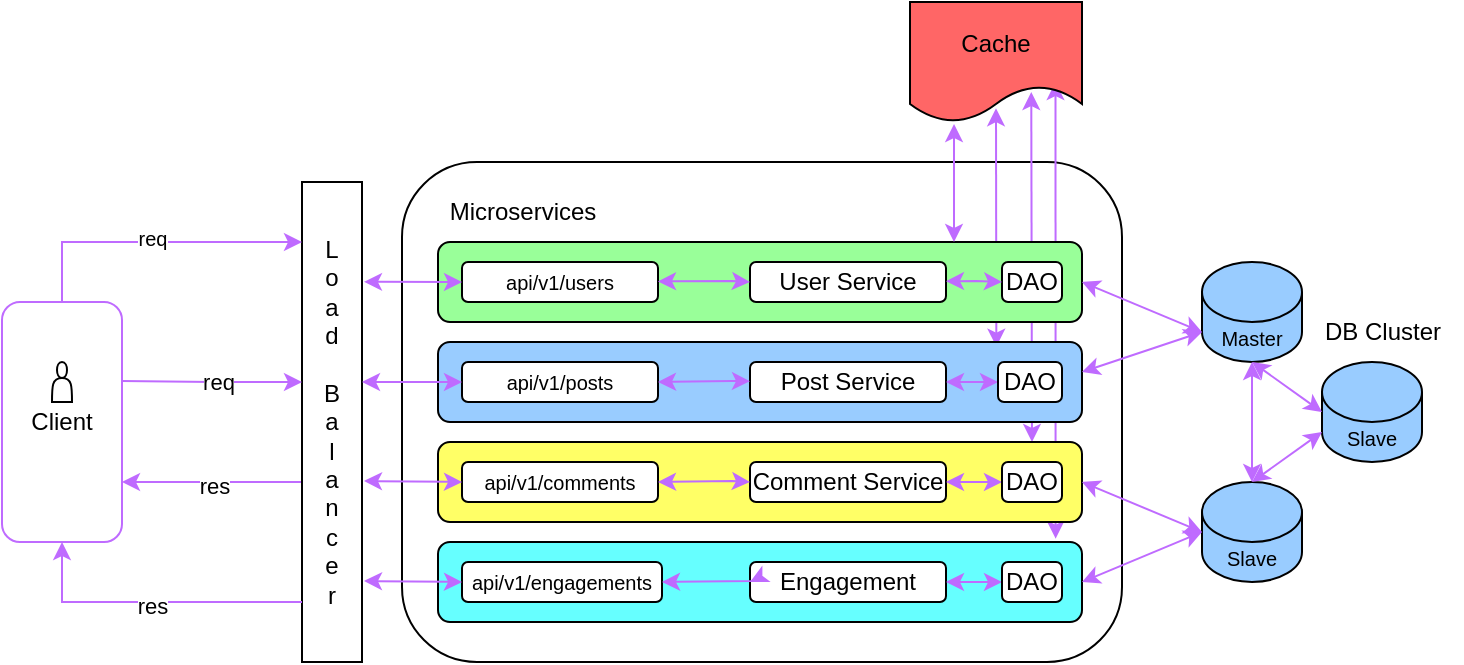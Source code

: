 <mxfile version="24.1.0" type="device">
  <diagram name="Page-1" id="Ryn0VMVPcz9prUAv2lBb">
    <mxGraphModel dx="1193" dy="800" grid="1" gridSize="10" guides="1" tooltips="1" connect="1" arrows="1" fold="1" page="1" pageScale="1" pageWidth="827" pageHeight="1169" math="0" shadow="0">
      <root>
        <mxCell id="0" />
        <mxCell id="1" parent="0" />
        <mxCell id="Z4tN3gWndh_H4GREzQPJ-113" value="" style="rounded=1;whiteSpace=wrap;html=1;" vertex="1" parent="1">
          <mxGeometry x="240" y="210" width="360" height="250" as="geometry" />
        </mxCell>
        <mxCell id="Z4tN3gWndh_H4GREzQPJ-111" value="" style="endArrow=classic;startArrow=classic;html=1;rounded=0;strokeColor=#BF6BFF;exitX=0.705;exitY=0.75;exitDx=0;exitDy=0;exitPerimeter=0;entryX=0.867;entryY=0.058;entryDx=0;entryDy=0;entryPerimeter=0;" edge="1" parent="1" source="Z4tN3gWndh_H4GREzQPJ-101">
          <mxGeometry width="50" height="50" relative="1" as="geometry">
            <mxPoint x="554.33" y="178" as="sourcePoint" />
            <mxPoint x="555" y="350" as="targetPoint" />
          </mxGeometry>
        </mxCell>
        <mxCell id="Z4tN3gWndh_H4GREzQPJ-112" value="" style="endArrow=classic;startArrow=classic;html=1;rounded=0;strokeColor=#BF6BFF;exitX=0.846;exitY=0.667;exitDx=0;exitDy=0;exitPerimeter=0;entryX=0.959;entryY=-0.042;entryDx=0;entryDy=0;entryPerimeter=0;" edge="1" parent="1" source="Z4tN3gWndh_H4GREzQPJ-101" target="Z4tN3gWndh_H4GREzQPJ-69">
          <mxGeometry width="50" height="50" relative="1" as="geometry">
            <mxPoint x="568.67" y="122.5" as="sourcePoint" />
            <mxPoint x="568.67" y="347.5" as="targetPoint" />
          </mxGeometry>
        </mxCell>
        <mxCell id="Z4tN3gWndh_H4GREzQPJ-110" value="" style="endArrow=classic;startArrow=classic;html=1;rounded=0;strokeColor=#BF6BFF;exitX=0.5;exitY=0.885;exitDx=0;exitDy=0;exitPerimeter=0;entryX=0.867;entryY=0.058;entryDx=0;entryDy=0;entryPerimeter=0;" edge="1" parent="1" source="Z4tN3gWndh_H4GREzQPJ-101" target="Z4tN3gWndh_H4GREzQPJ-64">
          <mxGeometry width="50" height="50" relative="1" as="geometry">
            <mxPoint x="536.33" y="130" as="sourcePoint" />
            <mxPoint x="536.33" y="239" as="targetPoint" />
          </mxGeometry>
        </mxCell>
        <mxCell id="Z4tN3gWndh_H4GREzQPJ-69" value="" style="rounded=1;whiteSpace=wrap;html=1;fillColor=#66FFFF;" vertex="1" parent="1">
          <mxGeometry x="258" y="400" width="322" height="40" as="geometry" />
        </mxCell>
        <mxCell id="Z4tN3gWndh_H4GREzQPJ-65" value="" style="rounded=1;whiteSpace=wrap;html=1;fillColor=#FFFF66;" vertex="1" parent="1">
          <mxGeometry x="258" y="350" width="322" height="40" as="geometry" />
        </mxCell>
        <mxCell id="Z4tN3gWndh_H4GREzQPJ-64" value="" style="rounded=1;whiteSpace=wrap;html=1;fillColor=#99CCFF;" vertex="1" parent="1">
          <mxGeometry x="258" y="300" width="322" height="40" as="geometry" />
        </mxCell>
        <mxCell id="Z4tN3gWndh_H4GREzQPJ-60" value="" style="rounded=1;whiteSpace=wrap;html=1;fillColor=#99FF99;" vertex="1" parent="1">
          <mxGeometry x="258" y="250" width="322" height="40" as="geometry" />
        </mxCell>
        <mxCell id="Z4tN3gWndh_H4GREzQPJ-18" style="edgeStyle=orthogonalEdgeStyle;rounded=0;orthogonalLoop=1;jettySize=auto;html=1;exitX=0.25;exitY=0;exitDx=0;exitDy=0;strokeColor=#BF6BFF;entryX=0.415;entryY=0.933;entryDx=0;entryDy=0;entryPerimeter=0;" edge="1" parent="1">
          <mxGeometry relative="1" as="geometry">
            <mxPoint x="192" y="370" as="sourcePoint" />
            <mxPoint x="100" y="370" as="targetPoint" />
          </mxGeometry>
        </mxCell>
        <mxCell id="Z4tN3gWndh_H4GREzQPJ-19" value="res" style="edgeLabel;html=1;align=center;verticalAlign=middle;resizable=0;points=[];strokeColor=#BF6BFF;" vertex="1" connectable="0" parent="Z4tN3gWndh_H4GREzQPJ-18">
          <mxGeometry y="2" relative="1" as="geometry">
            <mxPoint as="offset" />
          </mxGeometry>
        </mxCell>
        <mxCell id="Z4tN3gWndh_H4GREzQPJ-2" value="Client" style="rounded=1;whiteSpace=wrap;html=1;direction=south;strokeColor=#BF6BFF;" vertex="1" parent="1">
          <mxGeometry x="40" y="280" width="60" height="120" as="geometry" />
        </mxCell>
        <mxCell id="Z4tN3gWndh_H4GREzQPJ-4" value="" style="shape=actor;whiteSpace=wrap;html=1;" vertex="1" parent="1">
          <mxGeometry x="65" y="310" width="10" height="20" as="geometry" />
        </mxCell>
        <mxCell id="Z4tN3gWndh_H4GREzQPJ-6" value="L&lt;div&gt;o&lt;/div&gt;&lt;div&gt;a&lt;/div&gt;&lt;div&gt;d&lt;/div&gt;&lt;div&gt;&lt;br&gt;&lt;div&gt;B&lt;/div&gt;&lt;div&gt;a&lt;/div&gt;&lt;div&gt;l&lt;/div&gt;&lt;div&gt;a&lt;/div&gt;&lt;div&gt;n&lt;/div&gt;&lt;div&gt;c&lt;/div&gt;&lt;div&gt;e&lt;/div&gt;&lt;div&gt;r&lt;/div&gt;&lt;/div&gt;" style="whiteSpace=wrap;html=1;direction=south;" vertex="1" parent="1">
          <mxGeometry x="190" y="220" width="30" height="240" as="geometry" />
        </mxCell>
        <mxCell id="Z4tN3gWndh_H4GREzQPJ-13" style="edgeStyle=orthogonalEdgeStyle;rounded=0;orthogonalLoop=1;jettySize=auto;html=1;exitX=0;exitY=0.5;exitDx=0;exitDy=0;entryX=0.125;entryY=1;entryDx=0;entryDy=0;entryPerimeter=0;strokeColor=#BF6BFF;" edge="1" parent="1" source="Z4tN3gWndh_H4GREzQPJ-2" target="Z4tN3gWndh_H4GREzQPJ-6">
          <mxGeometry relative="1" as="geometry">
            <Array as="points">
              <mxPoint x="70" y="250" />
            </Array>
          </mxGeometry>
        </mxCell>
        <mxCell id="Z4tN3gWndh_H4GREzQPJ-15" value="&lt;font style=&quot;font-size: 10px;&quot;&gt;req&lt;/font&gt;" style="edgeLabel;html=1;align=center;verticalAlign=middle;resizable=0;points=[];" vertex="1" connectable="0" parent="Z4tN3gWndh_H4GREzQPJ-13">
          <mxGeometry y="2" relative="1" as="geometry">
            <mxPoint as="offset" />
          </mxGeometry>
        </mxCell>
        <mxCell id="Z4tN3gWndh_H4GREzQPJ-22" style="edgeStyle=orthogonalEdgeStyle;rounded=0;orthogonalLoop=1;jettySize=auto;html=1;exitX=1;exitY=0.5;exitDx=0;exitDy=0;strokeColor=#BF6BFF;entryX=1;entryY=0.5;entryDx=0;entryDy=0;" edge="1" parent="1" target="Z4tN3gWndh_H4GREzQPJ-2">
          <mxGeometry relative="1" as="geometry">
            <mxPoint x="190" y="430" as="sourcePoint" />
            <mxPoint x="98" y="430" as="targetPoint" />
            <Array as="points">
              <mxPoint x="70" y="430" />
            </Array>
          </mxGeometry>
        </mxCell>
        <mxCell id="Z4tN3gWndh_H4GREzQPJ-23" value="res" style="edgeLabel;html=1;align=center;verticalAlign=middle;resizable=0;points=[];strokeColor=#BF6BFF;" vertex="1" connectable="0" parent="Z4tN3gWndh_H4GREzQPJ-22">
          <mxGeometry y="2" relative="1" as="geometry">
            <mxPoint as="offset" />
          </mxGeometry>
        </mxCell>
        <mxCell id="Z4tN3gWndh_H4GREzQPJ-28" style="edgeStyle=orthogonalEdgeStyle;rounded=0;orthogonalLoop=1;jettySize=auto;html=1;exitX=0.25;exitY=0;exitDx=0;exitDy=0;strokeColor=#BF6BFF;" edge="1" parent="1">
          <mxGeometry relative="1" as="geometry">
            <mxPoint x="100" y="319.5" as="sourcePoint" />
            <mxPoint x="190" y="320" as="targetPoint" />
          </mxGeometry>
        </mxCell>
        <mxCell id="Z4tN3gWndh_H4GREzQPJ-29" value="req" style="edgeLabel;html=1;align=center;verticalAlign=middle;resizable=0;points=[];strokeColor=#BF6BFF;" vertex="1" connectable="0" parent="Z4tN3gWndh_H4GREzQPJ-28">
          <mxGeometry y="2" relative="1" as="geometry">
            <mxPoint as="offset" />
          </mxGeometry>
        </mxCell>
        <mxCell id="Z4tN3gWndh_H4GREzQPJ-31" value="&lt;font style=&quot;font-size: 10px;&quot;&gt;api/v1/comments&lt;/font&gt;" style="rounded=1;whiteSpace=wrap;html=1;" vertex="1" parent="1">
          <mxGeometry x="270" y="360" width="98" height="20" as="geometry" />
        </mxCell>
        <mxCell id="Z4tN3gWndh_H4GREzQPJ-34" value="&lt;font style=&quot;font-size: 10px;&quot;&gt;api/v1/users&lt;/font&gt;" style="rounded=1;whiteSpace=wrap;html=1;" vertex="1" parent="1">
          <mxGeometry x="270" y="260" width="98" height="20" as="geometry" />
        </mxCell>
        <mxCell id="Z4tN3gWndh_H4GREzQPJ-36" value="&lt;font style=&quot;font-size: 10px;&quot;&gt;api/v1/posts&lt;/font&gt;" style="rounded=1;whiteSpace=wrap;html=1;" vertex="1" parent="1">
          <mxGeometry x="270" y="310" width="98" height="20" as="geometry" />
        </mxCell>
        <mxCell id="Z4tN3gWndh_H4GREzQPJ-38" value="&lt;font style=&quot;font-size: 10px;&quot;&gt;api/v1/engagements&lt;/font&gt;" style="rounded=1;whiteSpace=wrap;html=1;" vertex="1" parent="1">
          <mxGeometry x="270" y="410" width="100" height="20" as="geometry" />
        </mxCell>
        <mxCell id="Z4tN3gWndh_H4GREzQPJ-42" value="" style="endArrow=classic;startArrow=classic;html=1;rounded=0;entryX=0;entryY=0.5;entryDx=0;entryDy=0;exitX=0.208;exitY=-0.033;exitDx=0;exitDy=0;exitPerimeter=0;strokeColor=#BF6BFF;" edge="1" parent="1" source="Z4tN3gWndh_H4GREzQPJ-6" target="Z4tN3gWndh_H4GREzQPJ-34">
          <mxGeometry width="50" height="50" relative="1" as="geometry">
            <mxPoint x="390" y="370" as="sourcePoint" />
            <mxPoint x="440" y="320" as="targetPoint" />
          </mxGeometry>
        </mxCell>
        <mxCell id="Z4tN3gWndh_H4GREzQPJ-43" value="" style="endArrow=classic;startArrow=classic;html=1;rounded=0;entryX=0;entryY=0.5;entryDx=0;entryDy=0;strokeColor=#BF6BFF;" edge="1" parent="1" target="Z4tN3gWndh_H4GREzQPJ-36">
          <mxGeometry width="50" height="50" relative="1" as="geometry">
            <mxPoint x="220" y="320" as="sourcePoint" />
            <mxPoint x="321" y="319.5" as="targetPoint" />
          </mxGeometry>
        </mxCell>
        <mxCell id="Z4tN3gWndh_H4GREzQPJ-44" value="" style="endArrow=classic;startArrow=classic;html=1;rounded=0;exitX=0.208;exitY=-0.033;exitDx=0;exitDy=0;exitPerimeter=0;strokeColor=#BF6BFF;" edge="1" parent="1">
          <mxGeometry width="50" height="50" relative="1" as="geometry">
            <mxPoint x="221" y="369.5" as="sourcePoint" />
            <mxPoint x="270" y="370" as="targetPoint" />
          </mxGeometry>
        </mxCell>
        <mxCell id="Z4tN3gWndh_H4GREzQPJ-45" value="" style="endArrow=classic;startArrow=classic;html=1;rounded=0;exitX=0.208;exitY=-0.033;exitDx=0;exitDy=0;exitPerimeter=0;strokeColor=#BF6BFF;entryX=0;entryY=0.5;entryDx=0;entryDy=0;" edge="1" parent="1" target="Z4tN3gWndh_H4GREzQPJ-38">
          <mxGeometry width="50" height="50" relative="1" as="geometry">
            <mxPoint x="221" y="419.5" as="sourcePoint" />
            <mxPoint x="320" y="420" as="targetPoint" />
          </mxGeometry>
        </mxCell>
        <mxCell id="Z4tN3gWndh_H4GREzQPJ-46" value="User Service" style="rounded=1;whiteSpace=wrap;html=1;" vertex="1" parent="1">
          <mxGeometry x="414" y="260" width="98" height="20" as="geometry" />
        </mxCell>
        <mxCell id="Z4tN3gWndh_H4GREzQPJ-47" value="Post Service" style="rounded=1;whiteSpace=wrap;html=1;" vertex="1" parent="1">
          <mxGeometry x="414" y="310" width="98" height="20" as="geometry" />
        </mxCell>
        <mxCell id="Z4tN3gWndh_H4GREzQPJ-48" value="Comment Service" style="rounded=1;whiteSpace=wrap;html=1;" vertex="1" parent="1">
          <mxGeometry x="414" y="360" width="98" height="20" as="geometry" />
        </mxCell>
        <mxCell id="Z4tN3gWndh_H4GREzQPJ-49" value="Engagement" style="rounded=1;whiteSpace=wrap;html=1;" vertex="1" parent="1">
          <mxGeometry x="414" y="410" width="98" height="20" as="geometry" />
        </mxCell>
        <mxCell id="Z4tN3gWndh_H4GREzQPJ-50" value="" style="endArrow=classic;startArrow=classic;html=1;rounded=0;strokeColor=#BF6BFF;entryX=0;entryY=0.5;entryDx=0;entryDy=0;" edge="1" parent="1" source="Z4tN3gWndh_H4GREzQPJ-34" target="Z4tN3gWndh_H4GREzQPJ-46">
          <mxGeometry width="50" height="50" relative="1" as="geometry">
            <mxPoint x="378" y="269.5" as="sourcePoint" />
            <mxPoint x="435" y="269.5" as="targetPoint" />
            <Array as="points">
              <mxPoint x="405" y="269.5" />
            </Array>
          </mxGeometry>
        </mxCell>
        <mxCell id="Z4tN3gWndh_H4GREzQPJ-56" value="" style="endArrow=classic;startArrow=classic;html=1;rounded=0;exitX=1;exitY=0.5;exitDx=0;exitDy=0;strokeColor=#BF6BFF;" edge="1" parent="1" source="Z4tN3gWndh_H4GREzQPJ-36" target="Z4tN3gWndh_H4GREzQPJ-47">
          <mxGeometry width="50" height="50" relative="1" as="geometry">
            <mxPoint x="378" y="319.5" as="sourcePoint" />
            <mxPoint x="430" y="320" as="targetPoint" />
            <Array as="points">
              <mxPoint x="405" y="319.5" />
            </Array>
          </mxGeometry>
        </mxCell>
        <mxCell id="Z4tN3gWndh_H4GREzQPJ-58" value="" style="endArrow=classic;startArrow=classic;html=1;rounded=0;exitX=1;exitY=0.5;exitDx=0;exitDy=0;strokeColor=#BF6BFF;entryX=0;entryY=0.5;entryDx=0;entryDy=0;" edge="1" parent="1" source="Z4tN3gWndh_H4GREzQPJ-31" target="Z4tN3gWndh_H4GREzQPJ-48">
          <mxGeometry width="50" height="50" relative="1" as="geometry">
            <mxPoint x="378" y="369.5" as="sourcePoint" />
            <mxPoint x="430" y="370" as="targetPoint" />
            <Array as="points">
              <mxPoint x="405" y="369.5" />
            </Array>
          </mxGeometry>
        </mxCell>
        <mxCell id="Z4tN3gWndh_H4GREzQPJ-59" value="" style="endArrow=classic;startArrow=classic;html=1;rounded=0;exitX=1;exitY=0.5;exitDx=0;exitDy=0;strokeColor=#BF6BFF;entryX=0;entryY=0.5;entryDx=0;entryDy=0;" edge="1" parent="1" source="Z4tN3gWndh_H4GREzQPJ-38" target="Z4tN3gWndh_H4GREzQPJ-49">
          <mxGeometry width="50" height="50" relative="1" as="geometry">
            <mxPoint x="388" y="419.5" as="sourcePoint" />
            <mxPoint x="440" y="420" as="targetPoint" />
            <Array as="points">
              <mxPoint x="415" y="419.5" />
            </Array>
          </mxGeometry>
        </mxCell>
        <mxCell id="Z4tN3gWndh_H4GREzQPJ-63" value="DAO" style="rounded=1;whiteSpace=wrap;html=1;" vertex="1" parent="1">
          <mxGeometry x="540" y="260" width="30" height="20" as="geometry" />
        </mxCell>
        <mxCell id="Z4tN3gWndh_H4GREzQPJ-77" value="" style="endArrow=classic;startArrow=classic;html=1;rounded=0;strokeColor=#BF6BFF;entryX=0;entryY=0.5;entryDx=0;entryDy=0;" edge="1" parent="1" source="Z4tN3gWndh_H4GREzQPJ-46" target="Z4tN3gWndh_H4GREzQPJ-63">
          <mxGeometry width="50" height="50" relative="1" as="geometry">
            <mxPoint x="490" y="270" as="sourcePoint" />
            <mxPoint x="536" y="270" as="targetPoint" />
            <Array as="points">
              <mxPoint x="527" y="269.5" />
            </Array>
          </mxGeometry>
        </mxCell>
        <mxCell id="Z4tN3gWndh_H4GREzQPJ-83" value="" style="endArrow=classic;startArrow=classic;html=1;rounded=0;strokeColor=#BF6BFF;entryX=0;entryY=0.5;entryDx=0;entryDy=0;" edge="1" parent="1" source="Z4tN3gWndh_H4GREzQPJ-47" target="Z4tN3gWndh_H4GREzQPJ-67">
          <mxGeometry width="50" height="50" relative="1" as="geometry">
            <mxPoint x="512" y="320" as="sourcePoint" />
            <mxPoint x="660" y="320" as="targetPoint" />
            <Array as="points" />
          </mxGeometry>
        </mxCell>
        <mxCell id="Z4tN3gWndh_H4GREzQPJ-67" value="DAO" style="rounded=1;whiteSpace=wrap;html=1;" vertex="1" parent="1">
          <mxGeometry x="538" y="310" width="32" height="20" as="geometry" />
        </mxCell>
        <mxCell id="Z4tN3gWndh_H4GREzQPJ-84" value="" style="endArrow=classic;startArrow=classic;html=1;rounded=0;strokeColor=#BF6BFF;entryX=0;entryY=0.5;entryDx=0;entryDy=0;exitX=1;exitY=0.5;exitDx=0;exitDy=0;" edge="1" parent="1" source="Z4tN3gWndh_H4GREzQPJ-48" target="Z4tN3gWndh_H4GREzQPJ-68">
          <mxGeometry width="50" height="50" relative="1" as="geometry">
            <mxPoint x="512" y="370" as="sourcePoint" />
            <mxPoint x="640" y="370" as="targetPoint" />
            <Array as="points" />
          </mxGeometry>
        </mxCell>
        <mxCell id="Z4tN3gWndh_H4GREzQPJ-68" value="DAO" style="rounded=1;whiteSpace=wrap;html=1;" vertex="1" parent="1">
          <mxGeometry x="540" y="360" width="30" height="20" as="geometry" />
        </mxCell>
        <mxCell id="Z4tN3gWndh_H4GREzQPJ-86" value="" style="endArrow=classic;startArrow=classic;html=1;rounded=0;strokeColor=#BF6BFF;entryX=0;entryY=0.5;entryDx=0;entryDy=0;exitX=1;exitY=0.5;exitDx=0;exitDy=0;" edge="1" parent="1" source="Z4tN3gWndh_H4GREzQPJ-49" target="Z4tN3gWndh_H4GREzQPJ-70">
          <mxGeometry width="50" height="50" relative="1" as="geometry">
            <mxPoint x="518" y="420" as="sourcePoint" />
            <mxPoint x="630" y="419.5" as="targetPoint" />
            <Array as="points" />
          </mxGeometry>
        </mxCell>
        <mxCell id="Z4tN3gWndh_H4GREzQPJ-70" value="DAO" style="rounded=1;whiteSpace=wrap;html=1;" vertex="1" parent="1">
          <mxGeometry x="540" y="410" width="30" height="20" as="geometry" />
        </mxCell>
        <mxCell id="Z4tN3gWndh_H4GREzQPJ-87" value="&lt;font style=&quot;font-size: 10px;&quot;&gt;Master&lt;/font&gt;" style="shape=cylinder3;whiteSpace=wrap;html=1;boundedLbl=1;backgroundOutline=1;size=15;fillColor=#99CCFF;" vertex="1" parent="1">
          <mxGeometry x="640" y="260" width="50" height="50" as="geometry" />
        </mxCell>
        <mxCell id="Z4tN3gWndh_H4GREzQPJ-88" value="&lt;span style=&quot;font-size: 10px;&quot;&gt;Slave&lt;/span&gt;" style="shape=cylinder3;whiteSpace=wrap;html=1;boundedLbl=1;backgroundOutline=1;size=15;fillColor=#99CCFF;" vertex="1" parent="1">
          <mxGeometry x="700" y="310" width="50" height="50" as="geometry" />
        </mxCell>
        <mxCell id="Z4tN3gWndh_H4GREzQPJ-89" value="&lt;font style=&quot;font-size: 10px;&quot;&gt;Slave&lt;/font&gt;" style="shape=cylinder3;whiteSpace=wrap;html=1;boundedLbl=1;backgroundOutline=1;size=15;fillColor=#99CCFF;" vertex="1" parent="1">
          <mxGeometry x="640" y="370" width="50" height="50" as="geometry" />
        </mxCell>
        <mxCell id="Z4tN3gWndh_H4GREzQPJ-92" value="" style="endArrow=classic;startArrow=classic;html=1;rounded=0;entryX=0;entryY=0.5;entryDx=0;entryDy=0;strokeColor=#BF6BFF;entryPerimeter=0;exitX=0.5;exitY=1;exitDx=0;exitDy=0;exitPerimeter=0;" edge="1" parent="1" source="Z4tN3gWndh_H4GREzQPJ-87" target="Z4tN3gWndh_H4GREzQPJ-88">
          <mxGeometry width="50" height="50" relative="1" as="geometry">
            <mxPoint x="690" y="298.67" as="sourcePoint" />
            <mxPoint x="740" y="298.67" as="targetPoint" />
          </mxGeometry>
        </mxCell>
        <mxCell id="Z4tN3gWndh_H4GREzQPJ-93" value="" style="endArrow=classic;startArrow=classic;html=1;rounded=0;entryX=0.5;entryY=0;entryDx=0;entryDy=0;strokeColor=#BF6BFF;exitX=0;exitY=1;exitDx=0;exitDy=-15;exitPerimeter=0;entryPerimeter=0;" edge="1" parent="1" source="Z4tN3gWndh_H4GREzQPJ-88" target="Z4tN3gWndh_H4GREzQPJ-89">
          <mxGeometry width="50" height="50" relative="1" as="geometry">
            <mxPoint x="240" y="340" as="sourcePoint" />
            <mxPoint x="290" y="340" as="targetPoint" />
          </mxGeometry>
        </mxCell>
        <mxCell id="Z4tN3gWndh_H4GREzQPJ-94" value="" style="endArrow=classic;startArrow=classic;html=1;rounded=0;strokeColor=#BF6BFF;exitX=0.5;exitY=1;exitDx=0;exitDy=0;exitPerimeter=0;" edge="1" parent="1" source="Z4tN3gWndh_H4GREzQPJ-87" target="Z4tN3gWndh_H4GREzQPJ-89">
          <mxGeometry width="50" height="50" relative="1" as="geometry">
            <mxPoint x="757" y="356" as="sourcePoint" />
            <mxPoint x="720" y="385" as="targetPoint" />
          </mxGeometry>
        </mxCell>
        <mxCell id="Z4tN3gWndh_H4GREzQPJ-96" value="Microservices" style="text;html=1;align=center;verticalAlign=middle;resizable=0;points=[];autosize=1;strokeColor=none;fillColor=none;" vertex="1" parent="1">
          <mxGeometry x="250" y="220" width="100" height="30" as="geometry" />
        </mxCell>
        <mxCell id="Z4tN3gWndh_H4GREzQPJ-97" value="" style="endArrow=classic;startArrow=classic;html=1;rounded=0;strokeColor=#BF6BFF;exitX=0.5;exitY=1;exitDx=0;exitDy=0;exitPerimeter=0;entryX=0;entryY=1;entryDx=0;entryDy=-15;entryPerimeter=0;" edge="1" parent="1" target="Z4tN3gWndh_H4GREzQPJ-87">
          <mxGeometry width="50" height="50" relative="1" as="geometry">
            <mxPoint x="580" y="270" as="sourcePoint" />
            <mxPoint x="580" y="330" as="targetPoint" />
          </mxGeometry>
        </mxCell>
        <mxCell id="Z4tN3gWndh_H4GREzQPJ-98" value="" style="endArrow=classic;startArrow=classic;html=1;rounded=0;strokeColor=#BF6BFF;exitX=0.5;exitY=1;exitDx=0;exitDy=0;exitPerimeter=0;entryX=0;entryY=1;entryDx=0;entryDy=-15;entryPerimeter=0;" edge="1" parent="1" target="Z4tN3gWndh_H4GREzQPJ-87">
          <mxGeometry width="50" height="50" relative="1" as="geometry">
            <mxPoint x="580" y="315" as="sourcePoint" />
            <mxPoint x="660" y="340" as="targetPoint" />
          </mxGeometry>
        </mxCell>
        <mxCell id="Z4tN3gWndh_H4GREzQPJ-99" value="" style="endArrow=classic;startArrow=classic;html=1;rounded=0;strokeColor=#BF6BFF;exitX=1;exitY=0.5;exitDx=0;exitDy=0;entryX=0;entryY=0.5;entryDx=0;entryDy=0;entryPerimeter=0;" edge="1" parent="1" source="Z4tN3gWndh_H4GREzQPJ-69" target="Z4tN3gWndh_H4GREzQPJ-89">
          <mxGeometry width="50" height="50" relative="1" as="geometry">
            <mxPoint x="590" y="380" as="sourcePoint" />
            <mxPoint x="670" y="405" as="targetPoint" />
          </mxGeometry>
        </mxCell>
        <mxCell id="Z4tN3gWndh_H4GREzQPJ-100" value="" style="endArrow=classic;startArrow=classic;html=1;rounded=0;strokeColor=#BF6BFF;exitX=1;exitY=0.5;exitDx=0;exitDy=0;entryX=0;entryY=0.5;entryDx=0;entryDy=0;entryPerimeter=0;" edge="1" parent="1" target="Z4tN3gWndh_H4GREzQPJ-89">
          <mxGeometry width="50" height="50" relative="1" as="geometry">
            <mxPoint x="580" y="370" as="sourcePoint" />
            <mxPoint x="660" y="345" as="targetPoint" />
          </mxGeometry>
        </mxCell>
        <mxCell id="Z4tN3gWndh_H4GREzQPJ-101" value="Cache" style="shape=document;whiteSpace=wrap;html=1;boundedLbl=1;fillColor=#FF6666;" vertex="1" parent="1">
          <mxGeometry x="494" y="130" width="86" height="60" as="geometry" />
        </mxCell>
        <mxCell id="Z4tN3gWndh_H4GREzQPJ-108" value="" style="endArrow=classic;startArrow=classic;html=1;rounded=0;strokeColor=#BF6BFF;exitX=0.256;exitY=1.017;exitDx=0;exitDy=0;exitPerimeter=0;" edge="1" parent="1" source="Z4tN3gWndh_H4GREzQPJ-101">
          <mxGeometry width="50" height="50" relative="1" as="geometry">
            <mxPoint x="515" y="170" as="sourcePoint" />
            <mxPoint x="516" y="250" as="targetPoint" />
          </mxGeometry>
        </mxCell>
        <mxCell id="Z4tN3gWndh_H4GREzQPJ-114" value="DB Cluster" style="text;html=1;align=center;verticalAlign=middle;resizable=0;points=[];autosize=1;strokeColor=none;fillColor=none;" vertex="1" parent="1">
          <mxGeometry x="690" y="280" width="80" height="30" as="geometry" />
        </mxCell>
      </root>
    </mxGraphModel>
  </diagram>
</mxfile>
